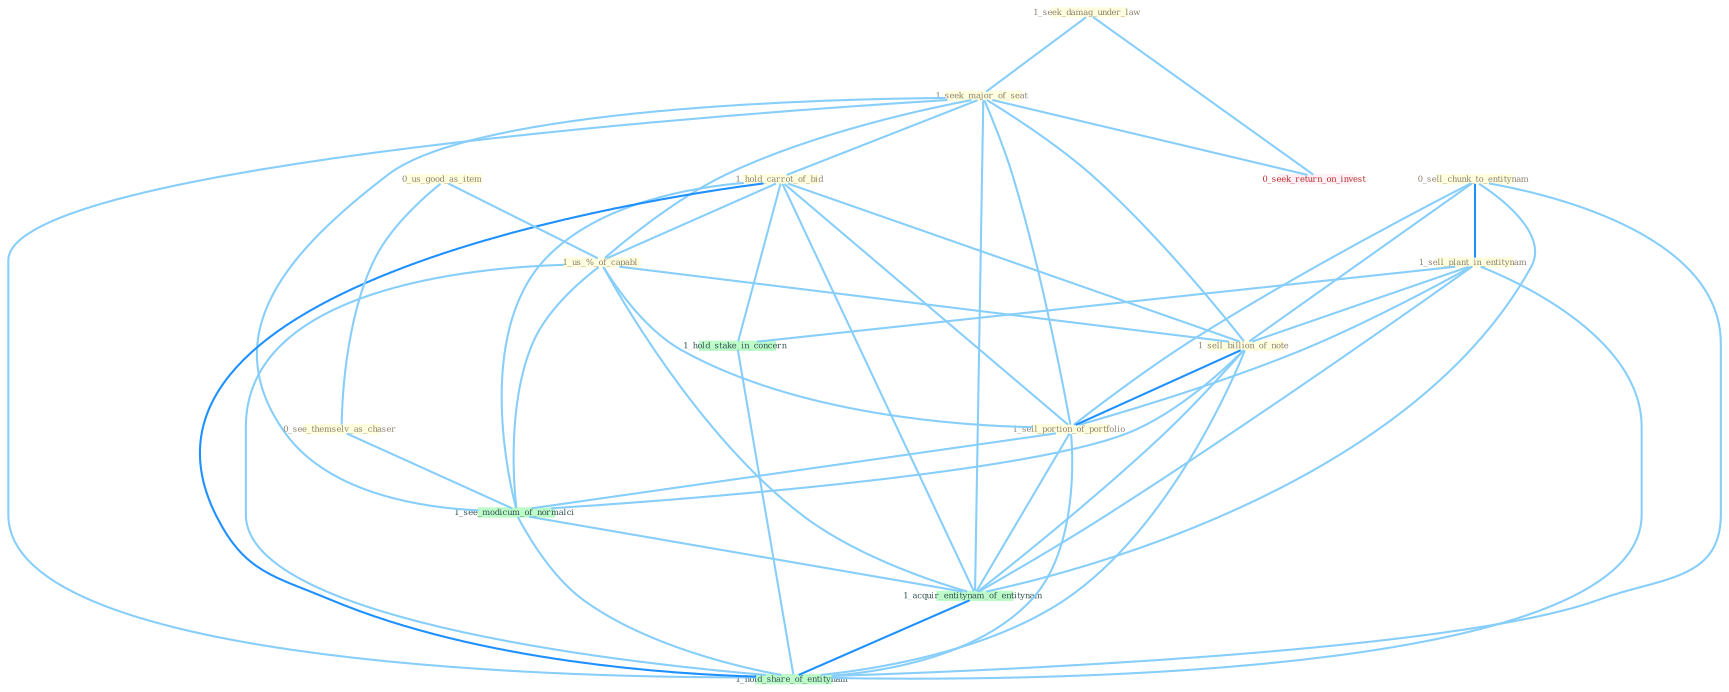 Graph G{ 
    node
    [shape=polygon,style=filled,width=.5,height=.06,color="#BDFCC9",fixedsize=true,fontsize=4,
    fontcolor="#2f4f4f"];
    {node
    [color="#ffffe0", fontcolor="#8b7d6b"] "1_seek_damag_under_law " "1_seek_major_of_seat " "1_hold_carrot_of_bid " "0_us_good_as_item " "0_sell_chunk_to_entitynam " "1_sell_plant_in_entitynam " "0_see_themselv_as_chaser " "1_us_%_of_capabl " "1_sell_billion_of_note " "1_sell_portion_of_portfolio "}
{node [color="#fff0f5", fontcolor="#b22222"] "0_seek_return_on_invest "}
edge [color="#B0E2FF"];

	"1_seek_damag_under_law " -- "1_seek_major_of_seat " [w="1", color="#87cefa" ];
	"1_seek_damag_under_law " -- "0_seek_return_on_invest " [w="1", color="#87cefa" ];
	"1_seek_major_of_seat " -- "1_hold_carrot_of_bid " [w="1", color="#87cefa" ];
	"1_seek_major_of_seat " -- "1_us_%_of_capabl " [w="1", color="#87cefa" ];
	"1_seek_major_of_seat " -- "1_sell_billion_of_note " [w="1", color="#87cefa" ];
	"1_seek_major_of_seat " -- "1_sell_portion_of_portfolio " [w="1", color="#87cefa" ];
	"1_seek_major_of_seat " -- "0_seek_return_on_invest " [w="1", color="#87cefa" ];
	"1_seek_major_of_seat " -- "1_see_modicum_of_normalci " [w="1", color="#87cefa" ];
	"1_seek_major_of_seat " -- "1_acquir_entitynam_of_entitynam " [w="1", color="#87cefa" ];
	"1_seek_major_of_seat " -- "1_hold_share_of_entitynam " [w="1", color="#87cefa" ];
	"1_hold_carrot_of_bid " -- "1_us_%_of_capabl " [w="1", color="#87cefa" ];
	"1_hold_carrot_of_bid " -- "1_sell_billion_of_note " [w="1", color="#87cefa" ];
	"1_hold_carrot_of_bid " -- "1_sell_portion_of_portfolio " [w="1", color="#87cefa" ];
	"1_hold_carrot_of_bid " -- "1_hold_stake_in_concern " [w="1", color="#87cefa" ];
	"1_hold_carrot_of_bid " -- "1_see_modicum_of_normalci " [w="1", color="#87cefa" ];
	"1_hold_carrot_of_bid " -- "1_acquir_entitynam_of_entitynam " [w="1", color="#87cefa" ];
	"1_hold_carrot_of_bid " -- "1_hold_share_of_entitynam " [w="2", color="#1e90ff" , len=0.8];
	"0_us_good_as_item " -- "0_see_themselv_as_chaser " [w="1", color="#87cefa" ];
	"0_us_good_as_item " -- "1_us_%_of_capabl " [w="1", color="#87cefa" ];
	"0_sell_chunk_to_entitynam " -- "1_sell_plant_in_entitynam " [w="2", color="#1e90ff" , len=0.8];
	"0_sell_chunk_to_entitynam " -- "1_sell_billion_of_note " [w="1", color="#87cefa" ];
	"0_sell_chunk_to_entitynam " -- "1_sell_portion_of_portfolio " [w="1", color="#87cefa" ];
	"0_sell_chunk_to_entitynam " -- "1_acquir_entitynam_of_entitynam " [w="1", color="#87cefa" ];
	"0_sell_chunk_to_entitynam " -- "1_hold_share_of_entitynam " [w="1", color="#87cefa" ];
	"1_sell_plant_in_entitynam " -- "1_sell_billion_of_note " [w="1", color="#87cefa" ];
	"1_sell_plant_in_entitynam " -- "1_sell_portion_of_portfolio " [w="1", color="#87cefa" ];
	"1_sell_plant_in_entitynam " -- "1_hold_stake_in_concern " [w="1", color="#87cefa" ];
	"1_sell_plant_in_entitynam " -- "1_acquir_entitynam_of_entitynam " [w="1", color="#87cefa" ];
	"1_sell_plant_in_entitynam " -- "1_hold_share_of_entitynam " [w="1", color="#87cefa" ];
	"0_see_themselv_as_chaser " -- "1_see_modicum_of_normalci " [w="1", color="#87cefa" ];
	"1_us_%_of_capabl " -- "1_sell_billion_of_note " [w="1", color="#87cefa" ];
	"1_us_%_of_capabl " -- "1_sell_portion_of_portfolio " [w="1", color="#87cefa" ];
	"1_us_%_of_capabl " -- "1_see_modicum_of_normalci " [w="1", color="#87cefa" ];
	"1_us_%_of_capabl " -- "1_acquir_entitynam_of_entitynam " [w="1", color="#87cefa" ];
	"1_us_%_of_capabl " -- "1_hold_share_of_entitynam " [w="1", color="#87cefa" ];
	"1_sell_billion_of_note " -- "1_sell_portion_of_portfolio " [w="2", color="#1e90ff" , len=0.8];
	"1_sell_billion_of_note " -- "1_see_modicum_of_normalci " [w="1", color="#87cefa" ];
	"1_sell_billion_of_note " -- "1_acquir_entitynam_of_entitynam " [w="1", color="#87cefa" ];
	"1_sell_billion_of_note " -- "1_hold_share_of_entitynam " [w="1", color="#87cefa" ];
	"1_sell_portion_of_portfolio " -- "1_see_modicum_of_normalci " [w="1", color="#87cefa" ];
	"1_sell_portion_of_portfolio " -- "1_acquir_entitynam_of_entitynam " [w="1", color="#87cefa" ];
	"1_sell_portion_of_portfolio " -- "1_hold_share_of_entitynam " [w="1", color="#87cefa" ];
	"1_hold_stake_in_concern " -- "1_hold_share_of_entitynam " [w="1", color="#87cefa" ];
	"1_see_modicum_of_normalci " -- "1_acquir_entitynam_of_entitynam " [w="1", color="#87cefa" ];
	"1_see_modicum_of_normalci " -- "1_hold_share_of_entitynam " [w="1", color="#87cefa" ];
	"1_acquir_entitynam_of_entitynam " -- "1_hold_share_of_entitynam " [w="2", color="#1e90ff" , len=0.8];
}